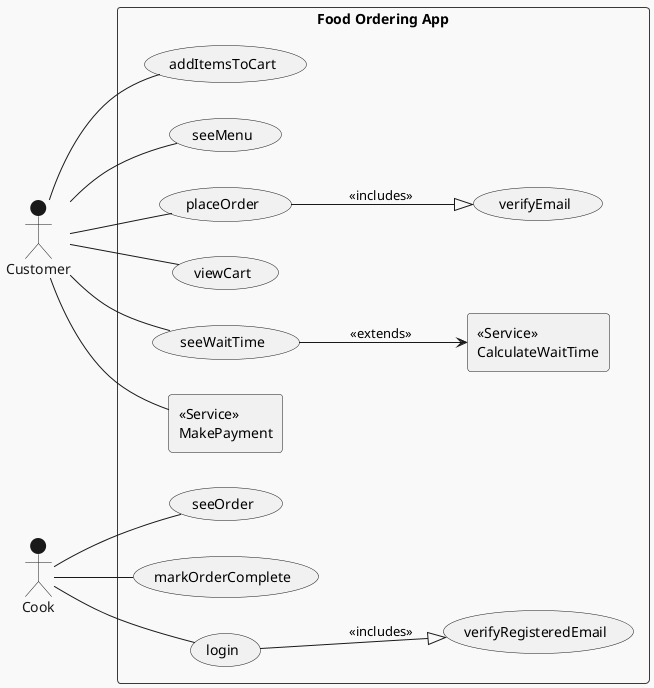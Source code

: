 @startuml Usecase
!theme mars


'styles
skinparam packageStyle rectangle
left to right direction


'ACTORS
Actor Customer as customer
Actor Cook as cook



rectangle "Food Ordering App"{
    ' USECASES
    usecase addItemsToCart
    usecase seeMenu
    usecase placeOrder
    usecase seeOrder
    usecase viewCart
    usecase markOrderComplete
    usecase seeWaitTime
    usecase verifyEmail
    usecase verifyRegisteredEmail
    usecase login

    ' SERVICES
    rectangle "<<Service>>\nCalculateWaitTime" as serviceWaitTime
    rectangle "<<Service>>\nMakePayment" as servicePayment

}

'links
customer--seeMenu
customer--addItemsToCart
customer--placeOrder
customer--seeWaitTime
customer--servicePayment
customer--viewCart


seeWaitTime-->serviceWaitTime:<<extends>>

cook--seeOrder
cook--login
cook--markOrderComplete

login--|>verifyRegisteredEmail:<<includes>>
placeOrder--|>verifyEmail:<<includes>>



@enduml